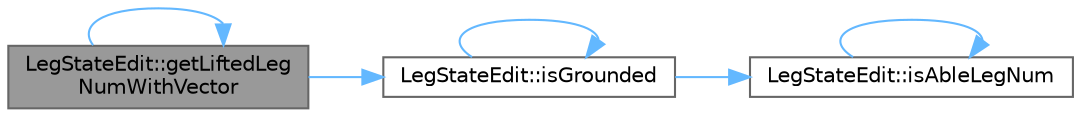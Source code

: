 digraph "LegStateEdit::getLiftedLegNumWithVector"
{
 // LATEX_PDF_SIZE
  bgcolor="transparent";
  edge [fontname=Helvetica,fontsize=10,labelfontname=Helvetica,labelfontsize=10];
  node [fontname=Helvetica,fontsize=10,shape=box,height=0.2,width=0.4];
  rankdir="LR";
  Node1 [id="Node000001",label="LegStateEdit::getLiftedLeg\lNumWithVector",height=0.2,width=0.4,color="gray40", fillcolor="grey60", style="filled", fontcolor="black",tooltip="遊脚している脚の脚番号0〜5を，引数_res_numberで参照渡しする関数"];
  Node1 -> Node1 [id="edge1_Node000001_Node000001",color="steelblue1",style="solid",tooltip=" "];
  Node1 -> Node2 [id="edge2_Node000001_Node000002",color="steelblue1",style="solid",tooltip=" "];
  Node2 [id="Node000002",label="LegStateEdit::isGrounded",height=0.2,width=0.4,color="grey40", fillcolor="white", style="filled",URL="$_leg_state_8h.html#a6c4d1e9f200ebdda4e76057e78026e36",tooltip="脚番号_leg_num 0 〜 5 に応じて，その脚が接地しているかを調べる． 脚は右前脚を0番として，時計回りに0,1,2,3,4,5となる．左前足が5番．"];
  Node2 -> Node3 [id="edge3_Node000002_Node000003",color="steelblue1",style="solid",tooltip=" "];
  Node3 [id="Node000003",label="LegStateEdit::isAbleLegNum",height=0.2,width=0.4,color="grey40", fillcolor="white", style="filled",URL="$_leg_state_8h.html#a15651b40127b0eb43616d6a342b1edec",tooltip="脚を表す番号は，右前脚を 0 として， 0 〜 5 の範囲．その範囲外ならばfalseを返す．"];
  Node3 -> Node3 [id="edge4_Node000003_Node000003",color="steelblue1",style="solid",tooltip=" "];
  Node2 -> Node2 [id="edge5_Node000002_Node000002",color="steelblue1",style="solid",tooltip=" "];
}
